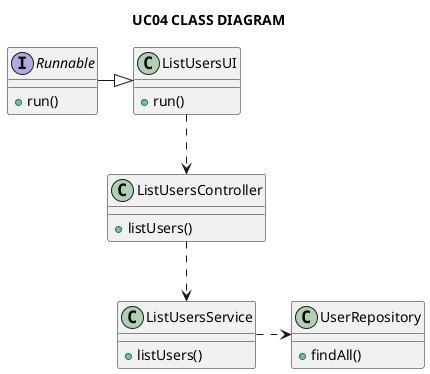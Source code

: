 @startuml

title UC04 CLASS DIAGRAM

interface Runnable {
    + run()
}

class ListUsersUI {
    + run()
}

class UserRepository {
    + findAll()
}

class ListUsersController {
    + listUsers()
}

class ListUsersService {
    + listUsers()
}

Runnable -|> ListUsersUI
ListUsersUI ..> ListUsersController
ListUsersController ..> ListUsersService
ListUsersService .> UserRepository

@enduml